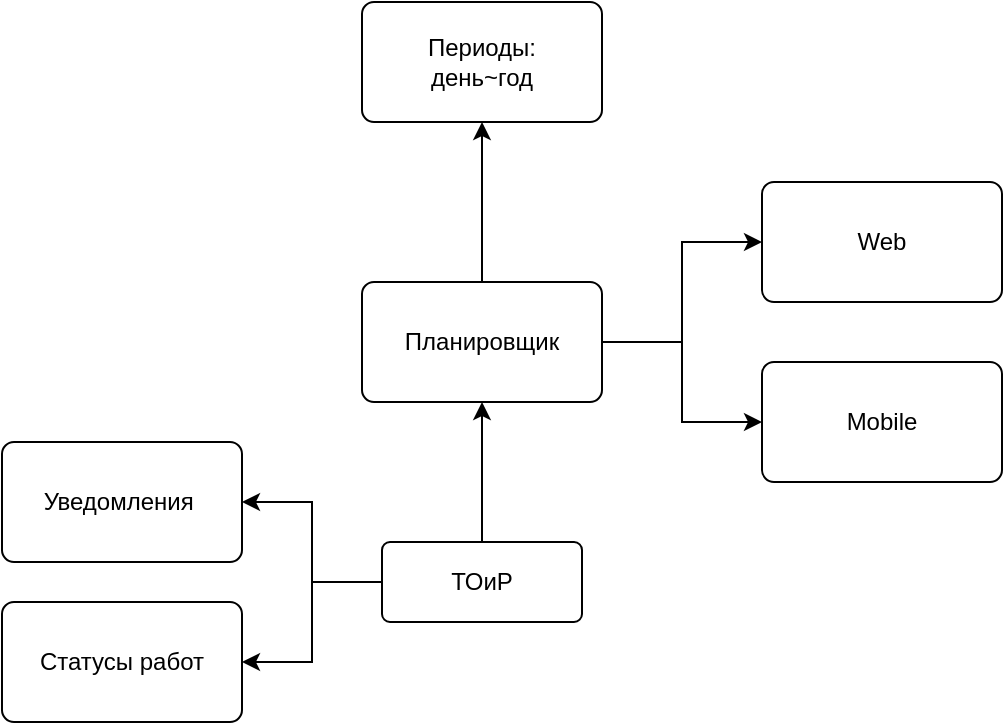 <mxfile version="20.0.1" type="github">
  <diagram id="qD9cVtpdKziQ_UhONeAe" name="Page-1">
    <mxGraphModel dx="1422" dy="794" grid="1" gridSize="10" guides="1" tooltips="1" connect="1" arrows="1" fold="1" page="1" pageScale="1" pageWidth="827" pageHeight="1169" math="0" shadow="0">
      <root>
        <mxCell id="0" />
        <mxCell id="1" parent="0" />
        <mxCell id="HZPL37ttOVomfuP8rKHR-3" value="" style="edgeStyle=orthogonalEdgeStyle;rounded=0;orthogonalLoop=1;jettySize=auto;html=1;" edge="1" parent="1" source="HZPL37ttOVomfuP8rKHR-1" target="HZPL37ttOVomfuP8rKHR-2">
          <mxGeometry relative="1" as="geometry" />
        </mxCell>
        <mxCell id="HZPL37ttOVomfuP8rKHR-11" value="" style="edgeStyle=orthogonalEdgeStyle;rounded=0;orthogonalLoop=1;jettySize=auto;html=1;" edge="1" parent="1" source="HZPL37ttOVomfuP8rKHR-1" target="HZPL37ttOVomfuP8rKHR-10">
          <mxGeometry relative="1" as="geometry" />
        </mxCell>
        <mxCell id="HZPL37ttOVomfuP8rKHR-13" value="" style="edgeStyle=orthogonalEdgeStyle;rounded=0;orthogonalLoop=1;jettySize=auto;html=1;" edge="1" parent="1" source="HZPL37ttOVomfuP8rKHR-1" target="HZPL37ttOVomfuP8rKHR-12">
          <mxGeometry relative="1" as="geometry" />
        </mxCell>
        <mxCell id="HZPL37ttOVomfuP8rKHR-1" value="ТОиР" style="rounded=1;arcSize=10;whiteSpace=wrap;html=1;align=center;" vertex="1" parent="1">
          <mxGeometry x="400" y="360" width="100" height="40" as="geometry" />
        </mxCell>
        <mxCell id="HZPL37ttOVomfuP8rKHR-5" value="" style="edgeStyle=orthogonalEdgeStyle;rounded=0;orthogonalLoop=1;jettySize=auto;html=1;" edge="1" parent="1" source="HZPL37ttOVomfuP8rKHR-2" target="HZPL37ttOVomfuP8rKHR-4">
          <mxGeometry relative="1" as="geometry" />
        </mxCell>
        <mxCell id="HZPL37ttOVomfuP8rKHR-7" value="" style="edgeStyle=orthogonalEdgeStyle;rounded=0;orthogonalLoop=1;jettySize=auto;html=1;" edge="1" parent="1" source="HZPL37ttOVomfuP8rKHR-2" target="HZPL37ttOVomfuP8rKHR-6">
          <mxGeometry relative="1" as="geometry" />
        </mxCell>
        <mxCell id="HZPL37ttOVomfuP8rKHR-9" value="" style="edgeStyle=orthogonalEdgeStyle;rounded=0;orthogonalLoop=1;jettySize=auto;html=1;" edge="1" parent="1" source="HZPL37ttOVomfuP8rKHR-2" target="HZPL37ttOVomfuP8rKHR-8">
          <mxGeometry relative="1" as="geometry" />
        </mxCell>
        <mxCell id="HZPL37ttOVomfuP8rKHR-2" value="Планировщик" style="whiteSpace=wrap;html=1;rounded=1;arcSize=10;" vertex="1" parent="1">
          <mxGeometry x="390" y="230" width="120" height="60" as="geometry" />
        </mxCell>
        <mxCell id="HZPL37ttOVomfuP8rKHR-4" value="Web" style="whiteSpace=wrap;html=1;rounded=1;arcSize=10;" vertex="1" parent="1">
          <mxGeometry x="590" y="180" width="120" height="60" as="geometry" />
        </mxCell>
        <mxCell id="HZPL37ttOVomfuP8rKHR-6" value="Mobile" style="whiteSpace=wrap;html=1;rounded=1;arcSize=10;" vertex="1" parent="1">
          <mxGeometry x="590" y="270" width="120" height="60" as="geometry" />
        </mxCell>
        <mxCell id="HZPL37ttOVomfuP8rKHR-8" value="Периоды:&lt;br&gt;день~год" style="whiteSpace=wrap;html=1;rounded=1;arcSize=10;" vertex="1" parent="1">
          <mxGeometry x="390" y="90" width="120" height="60" as="geometry" />
        </mxCell>
        <mxCell id="HZPL37ttOVomfuP8rKHR-10" value="Уведомления&amp;nbsp;" style="whiteSpace=wrap;html=1;rounded=1;arcSize=10;" vertex="1" parent="1">
          <mxGeometry x="210" y="310" width="120" height="60" as="geometry" />
        </mxCell>
        <mxCell id="HZPL37ttOVomfuP8rKHR-12" value="Статусы работ" style="whiteSpace=wrap;html=1;rounded=1;arcSize=10;" vertex="1" parent="1">
          <mxGeometry x="210" y="390" width="120" height="60" as="geometry" />
        </mxCell>
      </root>
    </mxGraphModel>
  </diagram>
</mxfile>
